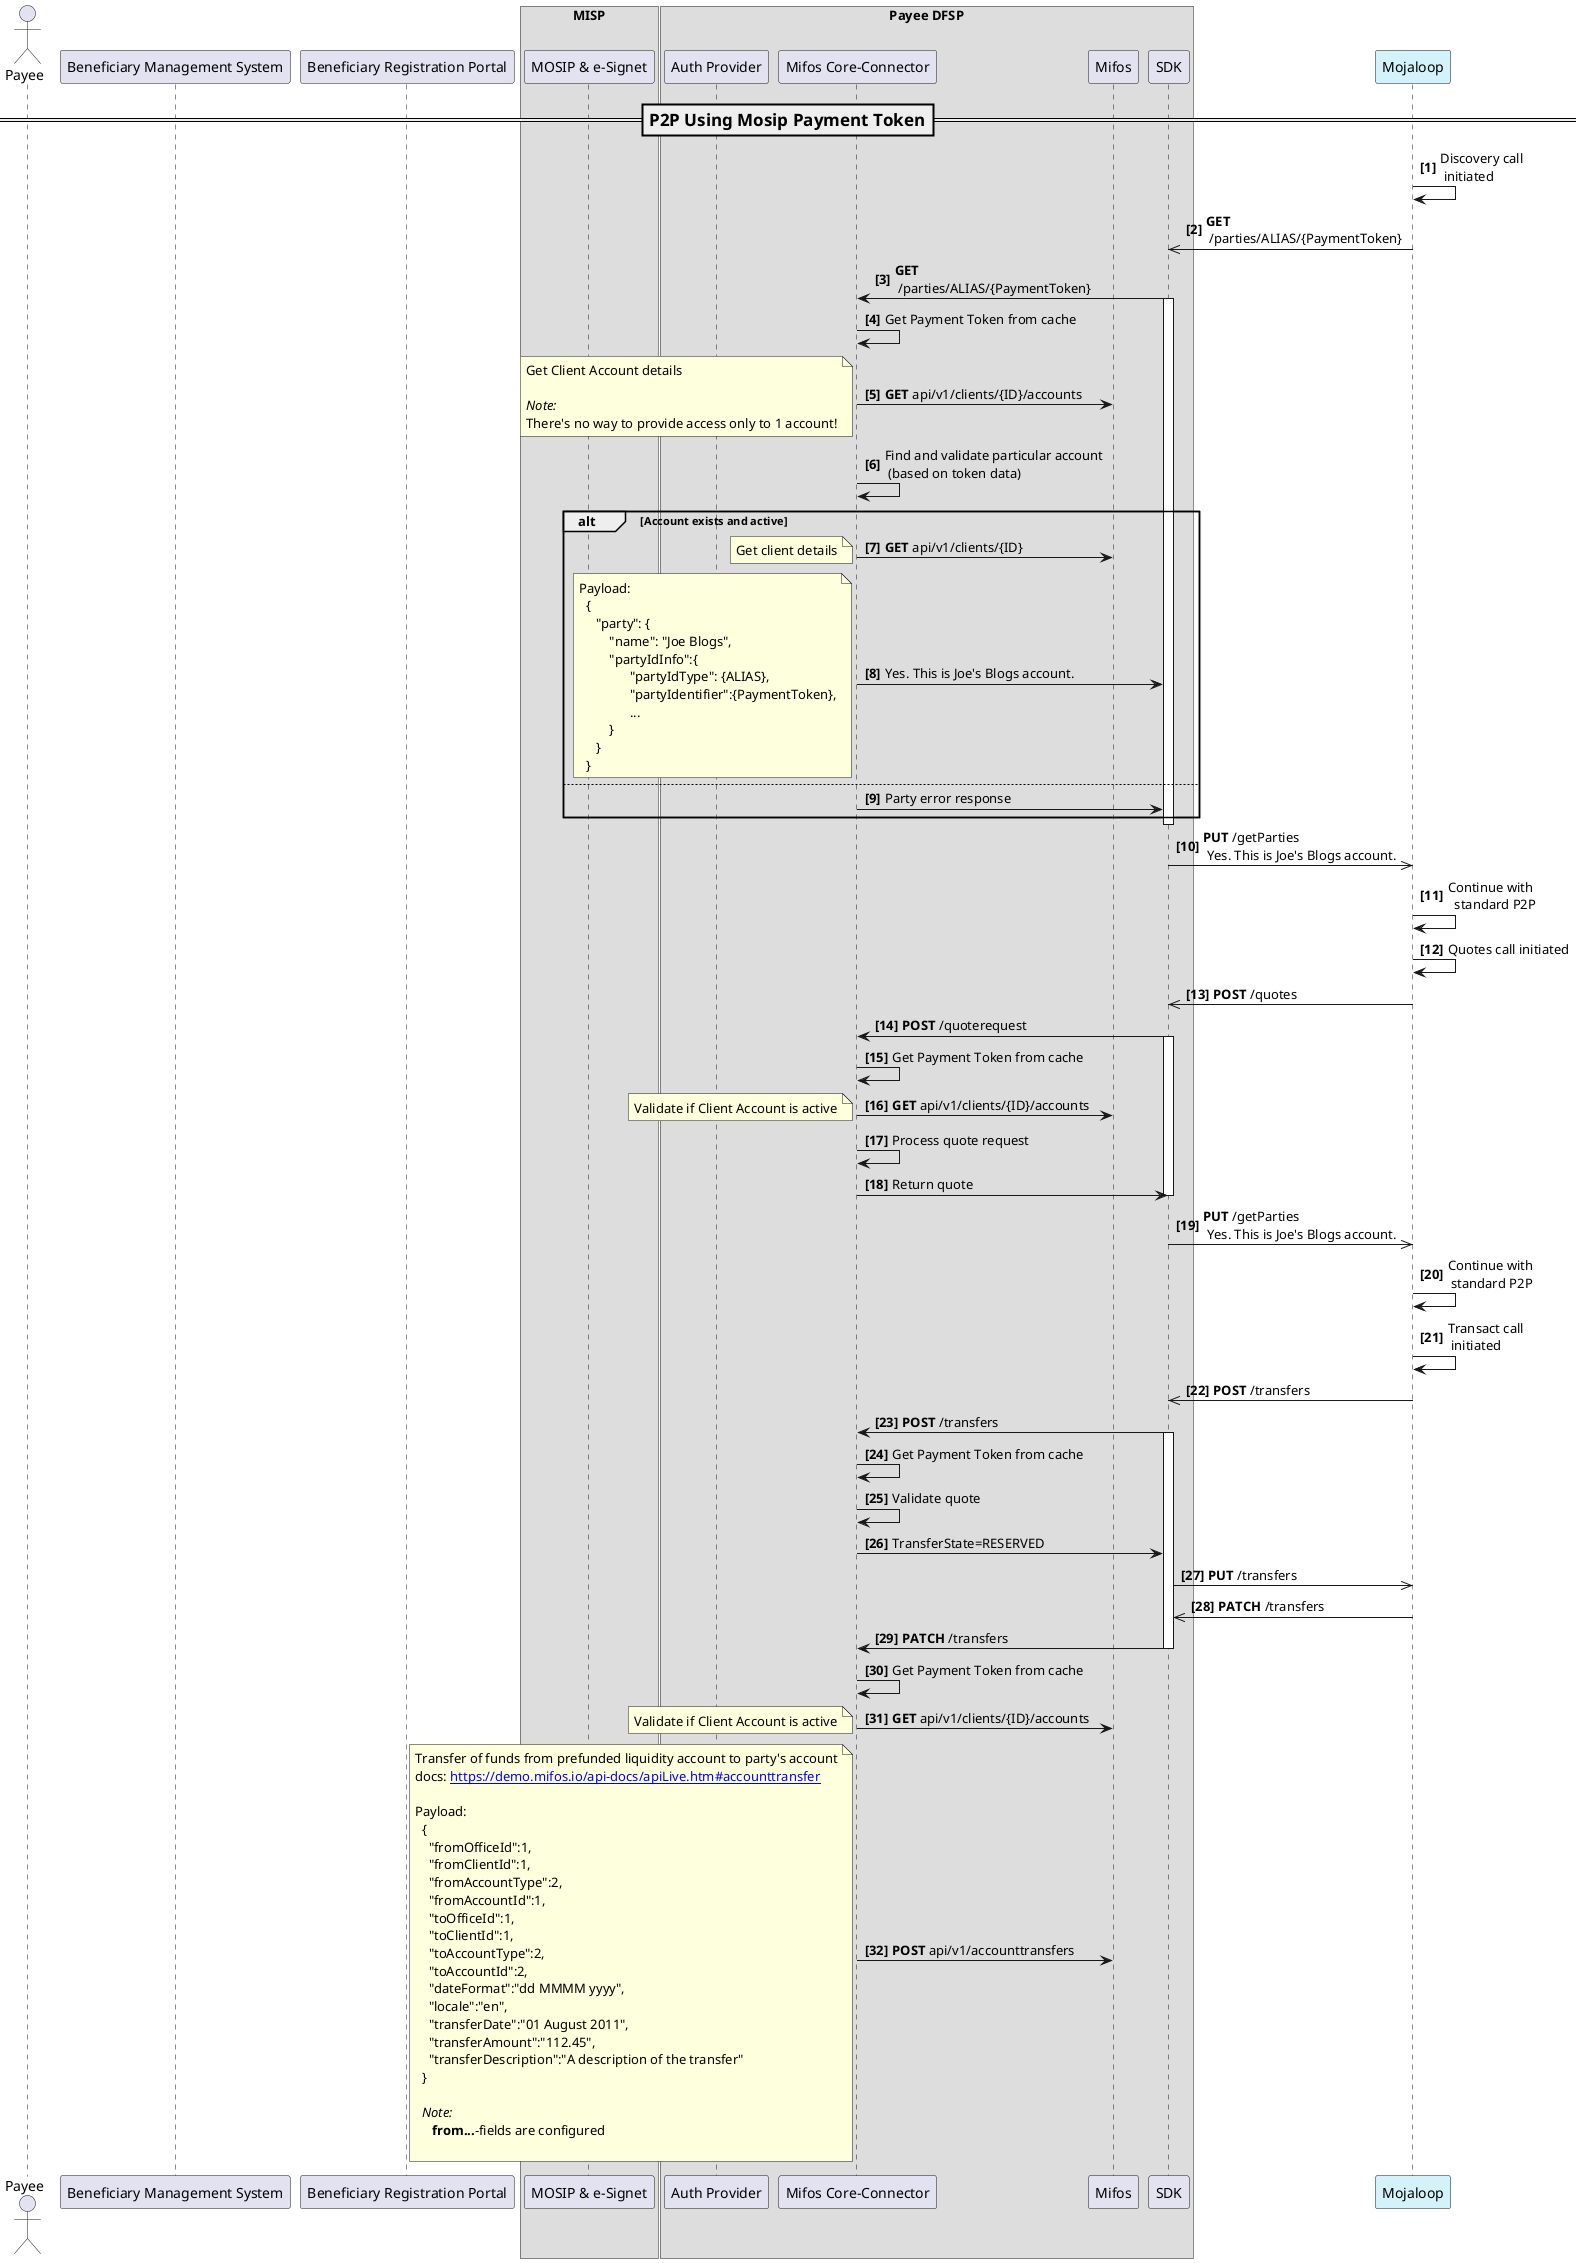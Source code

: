 @startuml
autonumber 1 "<b>[0]"

actor "Payee" as Payee

participant "Beneficiary Management System" as BMS
participant "Beneficiary Registration Portal" as BRP

box MISP
participant "MOSIP & e-Signet" as eSignet
end box
box "Payee DFSP"
participant "Auth Provider" as OAuth
participant "Mifos Core-Connector" as CC
participant "Mifos" as Mifos
participant "SDK" as SDK
end box
participant "Mojaloop" as Mojaloop  #d4f2f9

=== P2P Using Mosip Payment Token ==

Mojaloop->Mojaloop: Discovery call \n initiated
Mojaloop->>SDK: **GET** \n /parties/ALIAS/{PaymentToken}
SDK->CC: **GET** \n /parties/ALIAS/{PaymentToken}

activate SDK
CC->CC: Get Payment Token from cache
CC->Mifos: **GET** api/v1/clients/{ID}/accounts
note left
  Get Client Account details

  <i>Note:</i>
  There's no way to provide access only to 1 account!
end note
CC->CC: Find and validate particular account \n (based on token data)

alt Account exists and active
    CC->Mifos: **GET** api/v1/clients/{ID}
    note left
       Get client details
    end note
    CC->SDK:  Yes. This is Joe's Blogs account.
    note left
       Payload:
         {
            "party": {
                "name": "Joe Blogs",
                "partyIdInfo":{
                      "partyIdType": {ALIAS},
                      "partyIdentifier":{PaymentToken},
                      ...
                }
            }
         }
    end note
else
    CC -> SDK: Party error response
end

deactivate SDK

SDK->>Mojaloop: **PUT** /getParties \n Yes. This is Joe's Blogs account.
Mojaloop->Mojaloop: Continue with\n  standard P2P

Mojaloop->Mojaloop: Quotes call initiated
Mojaloop->>SDK: **POST** /quotes
SDK->CC:  **POST** /quoterequest

activate SDK
CC->CC: Get Payment Token from cache
CC->Mifos: **GET** api/v1/clients/{ID}/accounts
note left
  Validate if Client Account is active
end note
CC->CC: Process quote request
CC->SDK: Return quote
deactivate SDK

SDK->>Mojaloop: **PUT** /getParties \n Yes. This is Joe's Blogs account.
Mojaloop->Mojaloop: Continue with \n standard P2P

Mojaloop->Mojaloop: Transact call \n initiated
Mojaloop->>SDK: **POST** /transfers
SDK->CC:  **POST** /transfers

activate SDK
CC->CC: Get Payment Token from cache
CC->CC: Validate quote
CC->SDK:  TransferState=RESERVED
SDK->>Mojaloop: **PUT** /transfers
Mojaloop->>SDK: **PATCH** /transfers
SDK->CC: **PATCH** /transfers
deactivate SDK

CC->CC: Get Payment Token from cache
CC->Mifos: **GET** api/v1/clients/{ID}/accounts
note left
  Validate if Client Account is active
end note

CC->Mifos: **POST** api/v1/accounttransfers
note left
  Transfer of funds from prefunded liquidity account to party's account
  docs: [[https://demo.mifos.io/api-docs/apiLive.htm#accounttransfer]]

  Payload:
    {
      "fromOfficeId":1,
      "fromClientId":1,
      "fromAccountType":2,
      "fromAccountId":1,
      "toOfficeId":1,
      "toClientId":1,
      "toAccountType":2,
      "toAccountId":2,
      "dateFormat":"dd MMMM yyyy",
      "locale":"en",
      "transferDate":"01 August 2011",
      "transferAmount":"112.45",
      "transferDescription":"A description of the transfer"
    }

    <i>Note:</i>
       **from...**-fields are configured

end note



@enduml
